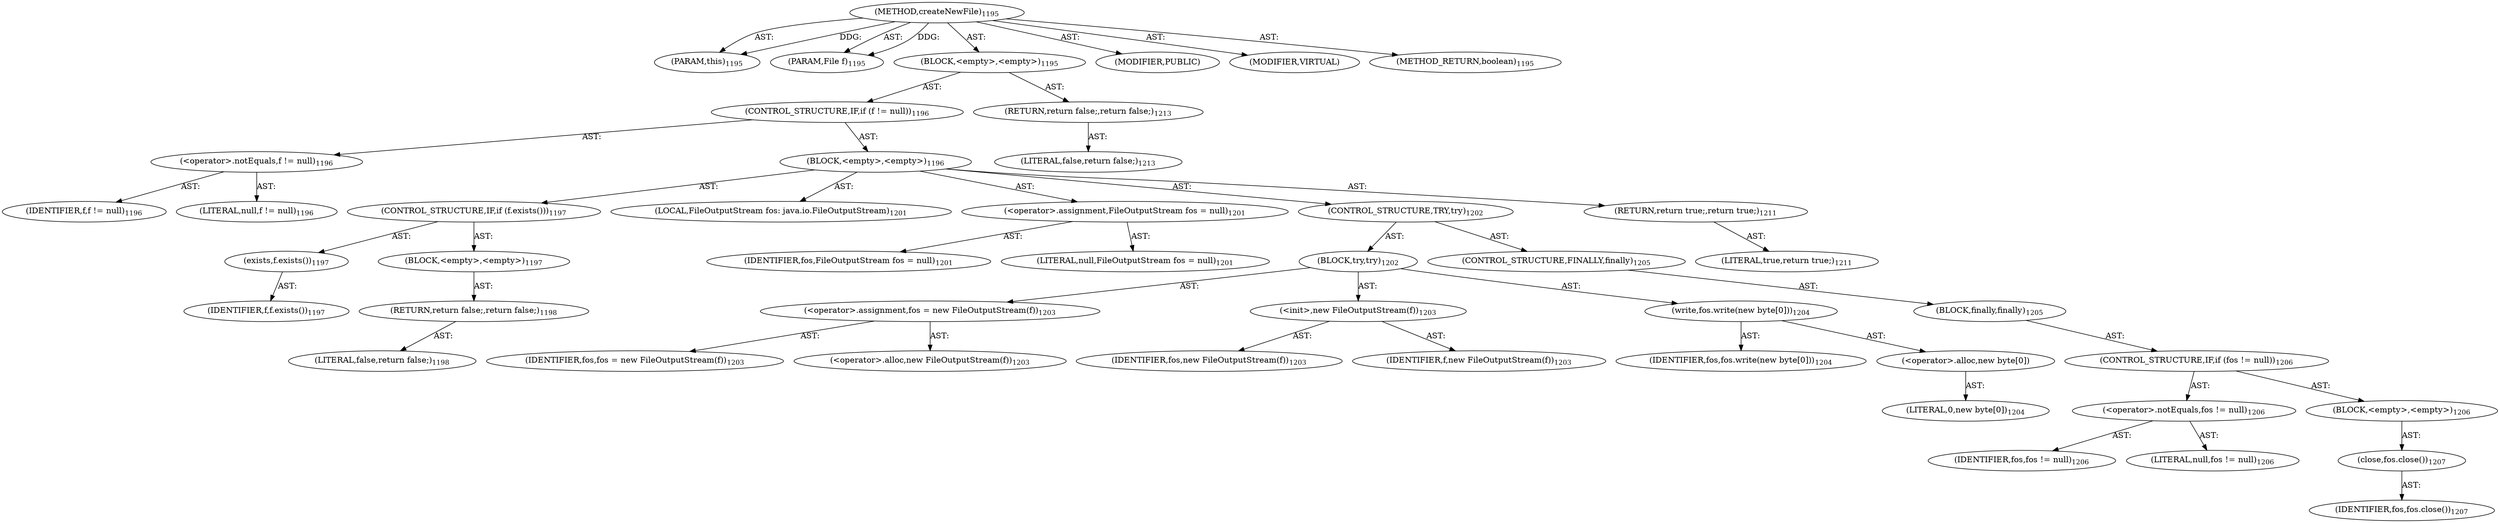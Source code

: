 digraph "createNewFile" {  
"111669149723" [label = <(METHOD,createNewFile)<SUB>1195</SUB>> ]
"115964117111" [label = <(PARAM,this)<SUB>1195</SUB>> ]
"115964117112" [label = <(PARAM,File f)<SUB>1195</SUB>> ]
"25769803967" [label = <(BLOCK,&lt;empty&gt;,&lt;empty&gt;)<SUB>1195</SUB>> ]
"47244640374" [label = <(CONTROL_STRUCTURE,IF,if (f != null))<SUB>1196</SUB>> ]
"30064771772" [label = <(&lt;operator&gt;.notEquals,f != null)<SUB>1196</SUB>> ]
"68719477451" [label = <(IDENTIFIER,f,f != null)<SUB>1196</SUB>> ]
"90194313405" [label = <(LITERAL,null,f != null)<SUB>1196</SUB>> ]
"25769803968" [label = <(BLOCK,&lt;empty&gt;,&lt;empty&gt;)<SUB>1196</SUB>> ]
"47244640375" [label = <(CONTROL_STRUCTURE,IF,if (f.exists()))<SUB>1197</SUB>> ]
"30064771773" [label = <(exists,f.exists())<SUB>1197</SUB>> ]
"68719477452" [label = <(IDENTIFIER,f,f.exists())<SUB>1197</SUB>> ]
"25769803969" [label = <(BLOCK,&lt;empty&gt;,&lt;empty&gt;)<SUB>1197</SUB>> ]
"146028888089" [label = <(RETURN,return false;,return false;)<SUB>1198</SUB>> ]
"90194313406" [label = <(LITERAL,false,return false;)<SUB>1198</SUB>> ]
"94489280622" [label = <(LOCAL,FileOutputStream fos: java.io.FileOutputStream)<SUB>1201</SUB>> ]
"30064771774" [label = <(&lt;operator&gt;.assignment,FileOutputStream fos = null)<SUB>1201</SUB>> ]
"68719477453" [label = <(IDENTIFIER,fos,FileOutputStream fos = null)<SUB>1201</SUB>> ]
"90194313407" [label = <(LITERAL,null,FileOutputStream fos = null)<SUB>1201</SUB>> ]
"47244640376" [label = <(CONTROL_STRUCTURE,TRY,try)<SUB>1202</SUB>> ]
"25769803970" [label = <(BLOCK,try,try)<SUB>1202</SUB>> ]
"30064771775" [label = <(&lt;operator&gt;.assignment,fos = new FileOutputStream(f))<SUB>1203</SUB>> ]
"68719477454" [label = <(IDENTIFIER,fos,fos = new FileOutputStream(f))<SUB>1203</SUB>> ]
"30064771776" [label = <(&lt;operator&gt;.alloc,new FileOutputStream(f))<SUB>1203</SUB>> ]
"30064771777" [label = <(&lt;init&gt;,new FileOutputStream(f))<SUB>1203</SUB>> ]
"68719477455" [label = <(IDENTIFIER,fos,new FileOutputStream(f))<SUB>1203</SUB>> ]
"68719477456" [label = <(IDENTIFIER,f,new FileOutputStream(f))<SUB>1203</SUB>> ]
"30064771778" [label = <(write,fos.write(new byte[0]))<SUB>1204</SUB>> ]
"68719477457" [label = <(IDENTIFIER,fos,fos.write(new byte[0]))<SUB>1204</SUB>> ]
"30064771779" [label = <(&lt;operator&gt;.alloc,new byte[0])> ]
"90194313408" [label = <(LITERAL,0,new byte[0])<SUB>1204</SUB>> ]
"47244640377" [label = <(CONTROL_STRUCTURE,FINALLY,finally)<SUB>1205</SUB>> ]
"25769803971" [label = <(BLOCK,finally,finally)<SUB>1205</SUB>> ]
"47244640378" [label = <(CONTROL_STRUCTURE,IF,if (fos != null))<SUB>1206</SUB>> ]
"30064771780" [label = <(&lt;operator&gt;.notEquals,fos != null)<SUB>1206</SUB>> ]
"68719477458" [label = <(IDENTIFIER,fos,fos != null)<SUB>1206</SUB>> ]
"90194313409" [label = <(LITERAL,null,fos != null)<SUB>1206</SUB>> ]
"25769803972" [label = <(BLOCK,&lt;empty&gt;,&lt;empty&gt;)<SUB>1206</SUB>> ]
"30064771781" [label = <(close,fos.close())<SUB>1207</SUB>> ]
"68719477459" [label = <(IDENTIFIER,fos,fos.close())<SUB>1207</SUB>> ]
"146028888090" [label = <(RETURN,return true;,return true;)<SUB>1211</SUB>> ]
"90194313410" [label = <(LITERAL,true,return true;)<SUB>1211</SUB>> ]
"146028888091" [label = <(RETURN,return false;,return false;)<SUB>1213</SUB>> ]
"90194313411" [label = <(LITERAL,false,return false;)<SUB>1213</SUB>> ]
"133143986247" [label = <(MODIFIER,PUBLIC)> ]
"133143986248" [label = <(MODIFIER,VIRTUAL)> ]
"128849018907" [label = <(METHOD_RETURN,boolean)<SUB>1195</SUB>> ]
  "111669149723" -> "115964117111"  [ label = "AST: "] 
  "111669149723" -> "115964117112"  [ label = "AST: "] 
  "111669149723" -> "25769803967"  [ label = "AST: "] 
  "111669149723" -> "133143986247"  [ label = "AST: "] 
  "111669149723" -> "133143986248"  [ label = "AST: "] 
  "111669149723" -> "128849018907"  [ label = "AST: "] 
  "25769803967" -> "47244640374"  [ label = "AST: "] 
  "25769803967" -> "146028888091"  [ label = "AST: "] 
  "47244640374" -> "30064771772"  [ label = "AST: "] 
  "47244640374" -> "25769803968"  [ label = "AST: "] 
  "30064771772" -> "68719477451"  [ label = "AST: "] 
  "30064771772" -> "90194313405"  [ label = "AST: "] 
  "25769803968" -> "47244640375"  [ label = "AST: "] 
  "25769803968" -> "94489280622"  [ label = "AST: "] 
  "25769803968" -> "30064771774"  [ label = "AST: "] 
  "25769803968" -> "47244640376"  [ label = "AST: "] 
  "25769803968" -> "146028888090"  [ label = "AST: "] 
  "47244640375" -> "30064771773"  [ label = "AST: "] 
  "47244640375" -> "25769803969"  [ label = "AST: "] 
  "30064771773" -> "68719477452"  [ label = "AST: "] 
  "25769803969" -> "146028888089"  [ label = "AST: "] 
  "146028888089" -> "90194313406"  [ label = "AST: "] 
  "30064771774" -> "68719477453"  [ label = "AST: "] 
  "30064771774" -> "90194313407"  [ label = "AST: "] 
  "47244640376" -> "25769803970"  [ label = "AST: "] 
  "47244640376" -> "47244640377"  [ label = "AST: "] 
  "25769803970" -> "30064771775"  [ label = "AST: "] 
  "25769803970" -> "30064771777"  [ label = "AST: "] 
  "25769803970" -> "30064771778"  [ label = "AST: "] 
  "30064771775" -> "68719477454"  [ label = "AST: "] 
  "30064771775" -> "30064771776"  [ label = "AST: "] 
  "30064771777" -> "68719477455"  [ label = "AST: "] 
  "30064771777" -> "68719477456"  [ label = "AST: "] 
  "30064771778" -> "68719477457"  [ label = "AST: "] 
  "30064771778" -> "30064771779"  [ label = "AST: "] 
  "30064771779" -> "90194313408"  [ label = "AST: "] 
  "47244640377" -> "25769803971"  [ label = "AST: "] 
  "25769803971" -> "47244640378"  [ label = "AST: "] 
  "47244640378" -> "30064771780"  [ label = "AST: "] 
  "47244640378" -> "25769803972"  [ label = "AST: "] 
  "30064771780" -> "68719477458"  [ label = "AST: "] 
  "30064771780" -> "90194313409"  [ label = "AST: "] 
  "25769803972" -> "30064771781"  [ label = "AST: "] 
  "30064771781" -> "68719477459"  [ label = "AST: "] 
  "146028888090" -> "90194313410"  [ label = "AST: "] 
  "146028888091" -> "90194313411"  [ label = "AST: "] 
  "111669149723" -> "115964117111"  [ label = "DDG: "] 
  "111669149723" -> "115964117112"  [ label = "DDG: "] 
}
